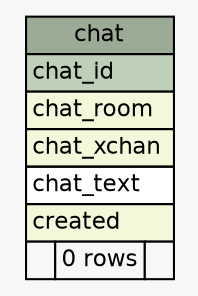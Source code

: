 // dot 2.26.3 on Linux 3.2.0-4-686-pae
// SchemaSpy rev 590
digraph "chat" {
  graph [
    rankdir="RL"
    bgcolor="#f7f7f7"
    nodesep="0.18"
    ranksep="0.46"
    fontname="Helvetica"
    fontsize="11"
  ];
  node [
    fontname="Helvetica"
    fontsize="11"
    shape="plaintext"
  ];
  edge [
    arrowsize="0.8"
  ];
  "chat" [
    label=<
    <TABLE BORDER="0" CELLBORDER="1" CELLSPACING="0" BGCOLOR="#ffffff">
      <TR><TD COLSPAN="3" BGCOLOR="#9bab96" ALIGN="CENTER">chat</TD></TR>
      <TR><TD PORT="chat_id" COLSPAN="3" BGCOLOR="#bed1b8" ALIGN="LEFT">chat_id</TD></TR>
      <TR><TD PORT="chat_room" COLSPAN="3" BGCOLOR="#f4f7da" ALIGN="LEFT">chat_room</TD></TR>
      <TR><TD PORT="chat_xchan" COLSPAN="3" BGCOLOR="#f4f7da" ALIGN="LEFT">chat_xchan</TD></TR>
      <TR><TD PORT="chat_text" COLSPAN="3" ALIGN="LEFT">chat_text</TD></TR>
      <TR><TD PORT="created" COLSPAN="3" BGCOLOR="#f4f7da" ALIGN="LEFT">created</TD></TR>
      <TR><TD ALIGN="LEFT" BGCOLOR="#f7f7f7">  </TD><TD ALIGN="RIGHT" BGCOLOR="#f7f7f7">0 rows</TD><TD ALIGN="RIGHT" BGCOLOR="#f7f7f7">  </TD></TR>
    </TABLE>>
    URL="tables/chat.html"
    tooltip="chat"
  ];
}

